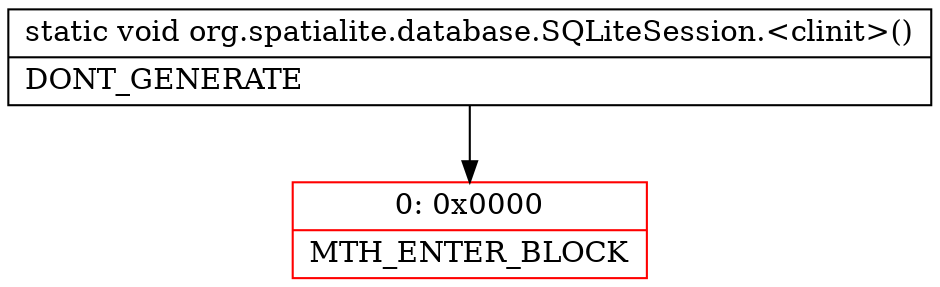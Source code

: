 digraph "CFG fororg.spatialite.database.SQLiteSession.\<clinit\>()V" {
subgraph cluster_Region_216128999 {
label = "R(0)";
node [shape=record,color=blue];
}
Node_0 [shape=record,color=red,label="{0\:\ 0x0000|MTH_ENTER_BLOCK\l}"];
MethodNode[shape=record,label="{static void org.spatialite.database.SQLiteSession.\<clinit\>()  | DONT_GENERATE\l}"];
MethodNode -> Node_0;
}

